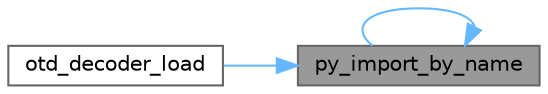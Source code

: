 digraph "py_import_by_name"
{
 // LATEX_PDF_SIZE
  bgcolor="transparent";
  edge [fontname=Helvetica,fontsize=10,labelfontname=Helvetica,labelfontsize=10];
  node [fontname=Helvetica,fontsize=10,shape=box,height=0.2,width=0.4];
  rankdir="RL";
  Node1 [id="Node000001",label="py_import_by_name",height=0.2,width=0.4,color="gray40", fillcolor="grey60", style="filled", fontcolor="black",tooltip="Import a Python module by name."];
  Node1 -> Node2 [id="edge1_Node000001_Node000002",dir="back",color="steelblue1",style="solid",tooltip=" "];
  Node2 [id="Node000002",label="otd_decoder_load",height=0.2,width=0.4,color="grey40", fillcolor="white", style="filled",URL="$a00083.html#ga11b3869f9e65db787ad73c5c4ebddd2f",tooltip="Load a protocol decoder module into the embedded Python interpreter."];
  Node1 -> Node1 [id="edge2_Node000001_Node000001",dir="back",color="steelblue1",style="solid",tooltip=" "];
}

